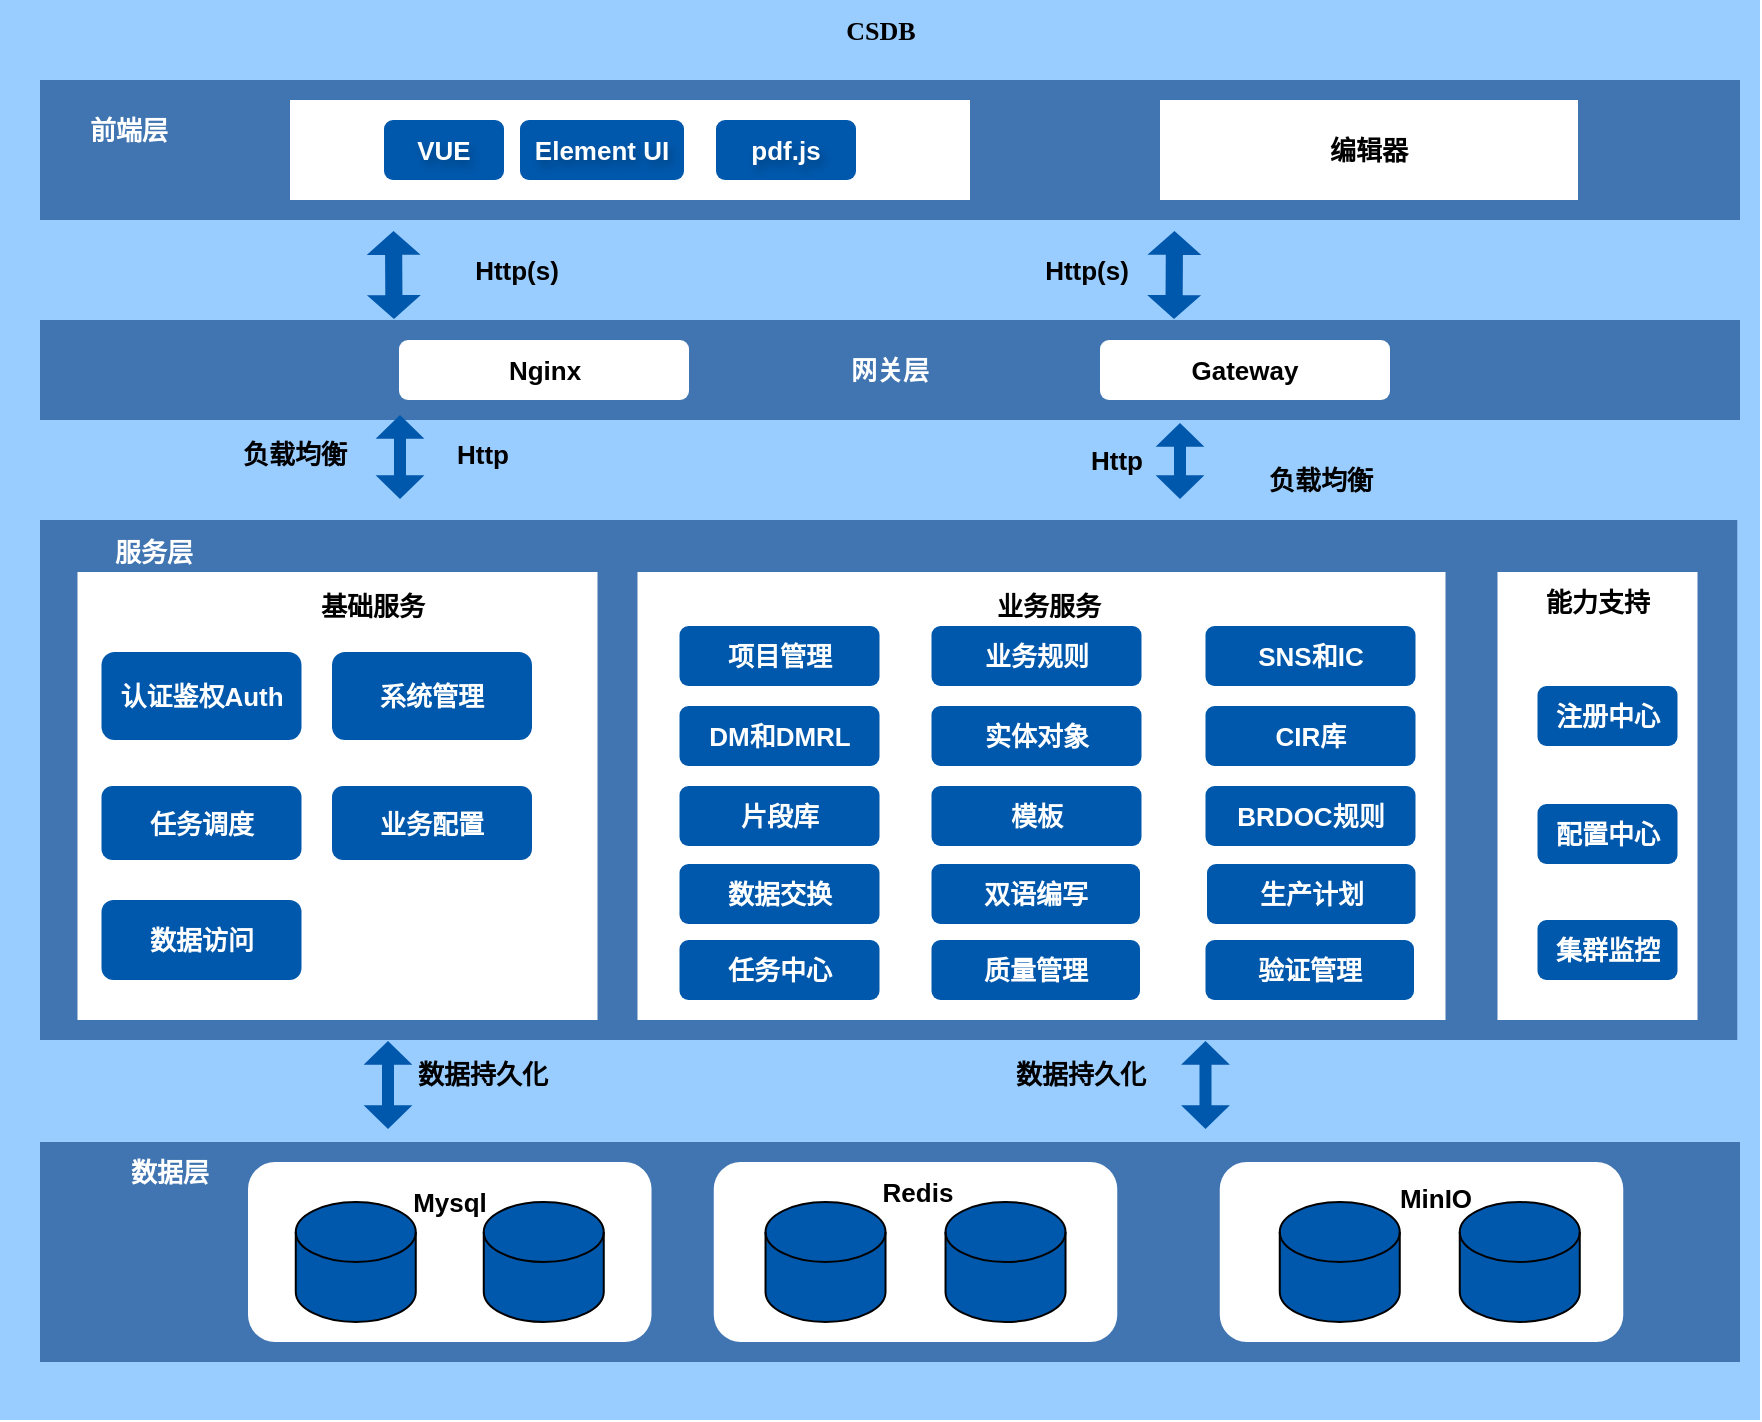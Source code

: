 <mxfile version="26.0.2">
  <diagram name="第 1 页" id="zqUAOEaz19EFo88n6Xfu">
    <mxGraphModel dx="910" dy="490" grid="1" gridSize="10" guides="1" tooltips="1" connect="1" arrows="1" fold="1" page="1" pageScale="1" pageWidth="827" pageHeight="1169" math="0" shadow="0">
      <root>
        <mxCell id="0" />
        <mxCell id="1" parent="0" />
        <mxCell id="J7e16loEIpS3EIJHLEXg-1" value="" style="rounded=0;whiteSpace=wrap;html=1;fillColor=#99CCFF;strokeColor=none;" parent="1" vertex="1">
          <mxGeometry x="50" y="130" width="880" height="710" as="geometry" />
        </mxCell>
        <mxCell id="J7e16loEIpS3EIJHLEXg-89" value="" style="rounded=0;whiteSpace=wrap;html=1;fillColor=#4175B1;strokeColor=none;" parent="1" vertex="1">
          <mxGeometry x="70" y="390" width="848.63" height="260" as="geometry" />
        </mxCell>
        <mxCell id="J7e16loEIpS3EIJHLEXg-3" value="" style="rounded=0;whiteSpace=wrap;html=1;fillColor=#4175B1;strokeColor=none;" parent="1" vertex="1">
          <mxGeometry x="70" y="701" width="850" height="110" as="geometry" />
        </mxCell>
        <mxCell id="J7e16loEIpS3EIJHLEXg-75" value="" style="rounded=1;whiteSpace=wrap;html=1;dashed=1;fontStyle=1;fontSize=13;fillColor=#FFFFFF;strokeColor=none;" parent="1" vertex="1">
          <mxGeometry x="174.01" y="711" width="201.75" height="90" as="geometry" />
        </mxCell>
        <mxCell id="J7e16loEIpS3EIJHLEXg-7" value="" style="rounded=0;whiteSpace=wrap;html=1;fontStyle=1;fontSize=13;fillColor=#FFFFFF;strokeColor=none;" parent="1" vertex="1">
          <mxGeometry x="88.75" y="416" width="260" height="224" as="geometry" />
        </mxCell>
        <mxCell id="J7e16loEIpS3EIJHLEXg-13" value="" style="rounded=0;whiteSpace=wrap;html=1;fontStyle=1;fontSize=13;fillColor=#FFFFFF;strokeColor=none;" parent="1" vertex="1">
          <mxGeometry x="798.75" y="416" width="100" height="224" as="geometry" />
        </mxCell>
        <mxCell id="J7e16loEIpS3EIJHLEXg-14" value="注册中心" style="rounded=1;whiteSpace=wrap;html=1;fontStyle=1;fontSize=13;strokeColor=none;fillColor=#0058AC;fontColor=#FFFFFF;" parent="1" vertex="1">
          <mxGeometry x="818.75" y="473" width="70" height="30" as="geometry" />
        </mxCell>
        <mxCell id="J7e16loEIpS3EIJHLEXg-15" value="配置中心" style="rounded=1;whiteSpace=wrap;html=1;fontStyle=1;fontSize=13;strokeColor=none;fillColor=#0058AC;fontColor=#FFFFFF;" parent="1" vertex="1">
          <mxGeometry x="818.75" y="532" width="70" height="30" as="geometry" />
        </mxCell>
        <mxCell id="J7e16loEIpS3EIJHLEXg-16" value="集群监控" style="rounded=1;whiteSpace=wrap;html=1;fontStyle=1;fontSize=13;strokeColor=none;fillColor=#0058AC;fontColor=#FFFFFF;" parent="1" vertex="1">
          <mxGeometry x="818.75" y="590" width="70" height="30" as="geometry" />
        </mxCell>
        <mxCell id="J7e16loEIpS3EIJHLEXg-18" value="数据层" style="text;html=1;align=center;verticalAlign=middle;whiteSpace=wrap;rounded=0;fontStyle=1;fontSize=13;strokeColor=none;fontColor=#FFFFFF;" parent="1" vertex="1">
          <mxGeometry x="104.63" y="701" width="60" height="30" as="geometry" />
        </mxCell>
        <mxCell id="J7e16loEIpS3EIJHLEXg-19" value="" style="shape=cylinder3;whiteSpace=wrap;html=1;boundedLbl=1;backgroundOutline=1;size=15;fontStyle=1;fontSize=13;strokeColor=default;fillColor=#0058AC;" parent="1" vertex="1">
          <mxGeometry x="197.88" y="731" width="60" height="60" as="geometry" />
        </mxCell>
        <mxCell id="J7e16loEIpS3EIJHLEXg-22" value="" style="shape=cylinder3;whiteSpace=wrap;html=1;boundedLbl=1;backgroundOutline=1;size=15;fontStyle=1;fontSize=13;strokeColor=default;fillColor=#0058AC;" parent="1" vertex="1">
          <mxGeometry x="291.88" y="731" width="60" height="60" as="geometry" />
        </mxCell>
        <mxCell id="J7e16loEIpS3EIJHLEXg-25" value="基础服务" style="text;html=1;align=center;verticalAlign=middle;resizable=0;points=[];autosize=1;strokeColor=none;fillColor=none;fontStyle=1;fontSize=13;" parent="1" vertex="1">
          <mxGeometry x="195.75" y="418" width="80" height="30" as="geometry" />
        </mxCell>
        <mxCell id="J7e16loEIpS3EIJHLEXg-28" value="认证鉴权Auth" style="rounded=1;whiteSpace=wrap;html=1;fontStyle=1;fontSize=13;strokeColor=none;fillColor=#0058AC;fontColor=#FFFFFF;" parent="1" vertex="1">
          <mxGeometry x="100.75" y="456" width="100" height="44" as="geometry" />
        </mxCell>
        <mxCell id="J7e16loEIpS3EIJHLEXg-29" value="任务调度" style="rounded=1;whiteSpace=wrap;html=1;fontStyle=1;fontSize=13;strokeColor=none;fillColor=#0058AC;fontColor=#FFFFFF;" parent="1" vertex="1">
          <mxGeometry x="100.75" y="523" width="100" height="37" as="geometry" />
        </mxCell>
        <mxCell id="J7e16loEIpS3EIJHLEXg-30" value="数据访问" style="rounded=1;whiteSpace=wrap;html=1;fontStyle=1;fontSize=13;strokeColor=none;fillColor=#0058AC;fontColor=#FFFFFF;" parent="1" vertex="1">
          <mxGeometry x="100.75" y="580" width="100" height="40" as="geometry" />
        </mxCell>
        <mxCell id="J7e16loEIpS3EIJHLEXg-31" value="" style="rounded=0;whiteSpace=wrap;html=1;fontStyle=1;fontSize=13;fillColor=#FFFFFF;strokeColor=none;" parent="1" vertex="1">
          <mxGeometry x="368.75" y="416" width="404" height="224" as="geometry" />
        </mxCell>
        <mxCell id="J7e16loEIpS3EIJHLEXg-32" value="业务服务" style="text;html=1;align=center;verticalAlign=middle;resizable=0;points=[];autosize=1;strokeColor=none;fillColor=none;fontStyle=1;fontSize=13;" parent="1" vertex="1">
          <mxGeometry x="533.75" y="418" width="80" height="30" as="geometry" />
        </mxCell>
        <mxCell id="J7e16loEIpS3EIJHLEXg-33" value="项目管理" style="rounded=1;whiteSpace=wrap;html=1;fontStyle=1;fontSize=13;strokeColor=none;fillColor=#0058AC;fontColor=#FFFFFF;" parent="1" vertex="1">
          <mxGeometry x="389.75" y="443" width="100" height="30" as="geometry" />
        </mxCell>
        <mxCell id="J7e16loEIpS3EIJHLEXg-34" value="DM和DMRL" style="rounded=1;whiteSpace=wrap;html=1;fontStyle=1;fontSize=13;strokeColor=none;fillColor=#0058AC;fontColor=#FFFFFF;" parent="1" vertex="1">
          <mxGeometry x="389.75" y="483" width="100" height="30" as="geometry" />
        </mxCell>
        <mxCell id="J7e16loEIpS3EIJHLEXg-35" value="片段库" style="rounded=1;whiteSpace=wrap;html=1;fontStyle=1;fontSize=13;strokeColor=none;fillColor=#0058AC;fontColor=#FFFFFF;" parent="1" vertex="1">
          <mxGeometry x="389.75" y="523" width="100" height="30" as="geometry" />
        </mxCell>
        <mxCell id="J7e16loEIpS3EIJHLEXg-36" value="业务规则" style="rounded=1;whiteSpace=wrap;html=1;fontStyle=1;fontSize=13;strokeColor=none;fillColor=#0058AC;fontColor=#FFFFFF;" parent="1" vertex="1">
          <mxGeometry x="515.75" y="443" width="105" height="30" as="geometry" />
        </mxCell>
        <mxCell id="J7e16loEIpS3EIJHLEXg-37" value="实体对象" style="rounded=1;whiteSpace=wrap;html=1;fontStyle=1;fontSize=13;strokeColor=none;fillColor=#0058AC;fontColor=#FFFFFF;" parent="1" vertex="1">
          <mxGeometry x="515.75" y="483" width="105" height="30" as="geometry" />
        </mxCell>
        <mxCell id="J7e16loEIpS3EIJHLEXg-38" value="模板" style="rounded=1;whiteSpace=wrap;html=1;fontStyle=1;fontSize=13;strokeColor=none;fillColor=#0058AC;fontColor=#FFFFFF;" parent="1" vertex="1">
          <mxGeometry x="515.75" y="523" width="105" height="30" as="geometry" />
        </mxCell>
        <mxCell id="J7e16loEIpS3EIJHLEXg-39" value="系统管理" style="rounded=1;whiteSpace=wrap;html=1;fontStyle=1;fontSize=13;strokeColor=none;fillColor=#0058AC;fontColor=#FFFFFF;" parent="1" vertex="1">
          <mxGeometry x="216" y="456" width="100" height="44" as="geometry" />
        </mxCell>
        <mxCell id="J7e16loEIpS3EIJHLEXg-40" value="业务配置" style="rounded=1;whiteSpace=wrap;html=1;fontStyle=1;fontSize=13;strokeColor=none;fillColor=#0058AC;fontColor=#FFFFFF;" parent="1" vertex="1">
          <mxGeometry x="216" y="523" width="100" height="37" as="geometry" />
        </mxCell>
        <mxCell id="J7e16loEIpS3EIJHLEXg-42" value="SNS和IC" style="rounded=1;whiteSpace=wrap;html=1;fontStyle=1;fontSize=13;strokeColor=none;fillColor=#0058AC;fontColor=#FFFFFF;" parent="1" vertex="1">
          <mxGeometry x="652.75" y="443" width="105" height="30" as="geometry" />
        </mxCell>
        <mxCell id="J7e16loEIpS3EIJHLEXg-44" value="CIR库" style="rounded=1;whiteSpace=wrap;html=1;fontStyle=1;fontSize=13;strokeColor=none;fillColor=#0058AC;fontColor=#FFFFFF;" parent="1" vertex="1">
          <mxGeometry x="652.75" y="483" width="105" height="30" as="geometry" />
        </mxCell>
        <mxCell id="J7e16loEIpS3EIJHLEXg-45" value="BRDOC规则" style="rounded=1;whiteSpace=wrap;html=1;fontStyle=1;fontSize=13;strokeColor=none;fillColor=#0058AC;fontColor=#FFFFFF;" parent="1" vertex="1">
          <mxGeometry x="652.75" y="523" width="105" height="30" as="geometry" />
        </mxCell>
        <mxCell id="J7e16loEIpS3EIJHLEXg-48" value="能力支持" style="text;html=1;align=center;verticalAlign=middle;whiteSpace=wrap;rounded=0;fontStyle=1;fontSize=13;strokeColor=none;" parent="1" vertex="1">
          <mxGeometry x="818.75" y="416" width="60" height="30" as="geometry" />
        </mxCell>
        <mxCell id="J7e16loEIpS3EIJHLEXg-49" value="&lt;font color=&quot;#ffffff&quot;&gt;网关层&lt;/font&gt;" style="rounded=0;whiteSpace=wrap;html=1;fontStyle=1;fontSize=13;fillColor=#4175B1;strokeColor=none;" parent="1" vertex="1">
          <mxGeometry x="70" y="290" width="850" height="50" as="geometry" />
        </mxCell>
        <mxCell id="J7e16loEIpS3EIJHLEXg-50" value="" style="rounded=0;whiteSpace=wrap;html=1;fillColor=#4175B1;fontStyle=1;fontSize=13;strokeColor=none;" parent="1" vertex="1">
          <mxGeometry x="70" y="170" width="850" height="70" as="geometry" />
        </mxCell>
        <mxCell id="J7e16loEIpS3EIJHLEXg-53" value="前端层" style="text;html=1;align=center;verticalAlign=middle;resizable=0;points=[];autosize=1;strokeColor=none;fillColor=none;fontColor=#FFFFFF;fontStyle=1;fontSize=13;" parent="1" vertex="1">
          <mxGeometry x="83.75" y="180" width="60" height="30" as="geometry" />
        </mxCell>
        <mxCell id="J7e16loEIpS3EIJHLEXg-55" value="" style="rounded=0;whiteSpace=wrap;html=1;fillColor=#FFFFFF;fontStyle=1;fontSize=13;strokeColor=none;" parent="1" vertex="1">
          <mxGeometry x="195" y="180" width="340" height="50" as="geometry" />
        </mxCell>
        <mxCell id="J7e16loEIpS3EIJHLEXg-56" value="web" style="text;html=1;align=center;verticalAlign=middle;whiteSpace=wrap;rounded=0;fontStyle=1;fontSize=13;fontColor=#FFFFFF;strokeColor=none;" parent="1" vertex="1">
          <mxGeometry x="190" y="180" width="60" height="30" as="geometry" />
        </mxCell>
        <mxCell id="J7e16loEIpS3EIJHLEXg-57" value="编辑器" style="rounded=0;whiteSpace=wrap;html=1;fontStyle=1;fontSize=13;fillColor=default;strokeColor=none;" parent="1" vertex="1">
          <mxGeometry x="630" y="180" width="209" height="50" as="geometry" />
        </mxCell>
        <mxCell id="J7e16loEIpS3EIJHLEXg-59" value="VUE" style="rounded=1;whiteSpace=wrap;html=1;fontStyle=1;fontSize=13;strokeColor=none;fillColor=#0058AC;textShadow=1;fontColor=#FFFFFF;" parent="1" vertex="1">
          <mxGeometry x="242" y="190" width="60" height="30" as="geometry" />
        </mxCell>
        <mxCell id="J7e16loEIpS3EIJHLEXg-60" value="Element UI" style="rounded=1;whiteSpace=wrap;html=1;fontStyle=1;fontSize=13;strokeColor=none;fillColor=#0058AC;textShadow=1;fontColor=#FFFFFF;" parent="1" vertex="1">
          <mxGeometry x="310" y="190" width="82" height="30" as="geometry" />
        </mxCell>
        <mxCell id="J7e16loEIpS3EIJHLEXg-61" value="pdf.js" style="rounded=1;whiteSpace=wrap;html=1;fontStyle=1;fontSize=13;strokeColor=none;fillColor=#0058AC;textShadow=1;fontColor=#FFFFFF;" parent="1" vertex="1">
          <mxGeometry x="408" y="190" width="70" height="30" as="geometry" />
        </mxCell>
        <mxCell id="J7e16loEIpS3EIJHLEXg-62" value="" style="shape=flexArrow;endArrow=classic;startArrow=classic;html=1;rounded=0;width=8.571;startSize=3.64;endSize=3.64;endWidth=17.388;startWidth=17.388;fontStyle=1;fontSize=13;strokeColor=none;fillColor=#0058AC;" parent="1" edge="1">
          <mxGeometry width="100" height="100" relative="1" as="geometry">
            <mxPoint x="247" y="290" as="sourcePoint" />
            <mxPoint x="246.75" y="245" as="targetPoint" />
          </mxGeometry>
        </mxCell>
        <mxCell id="J7e16loEIpS3EIJHLEXg-63" value="" style="shape=flexArrow;endArrow=classic;startArrow=classic;html=1;rounded=0;width=8.571;startSize=3.64;endSize=3.64;endWidth=17.388;startWidth=17.388;fontStyle=1;fontSize=13;strokeColor=none;fillColor=#0058AC;" parent="1" edge="1">
          <mxGeometry width="100" height="100" relative="1" as="geometry">
            <mxPoint x="637" y="290" as="sourcePoint" />
            <mxPoint x="637.25" y="245" as="targetPoint" />
          </mxGeometry>
        </mxCell>
        <mxCell id="J7e16loEIpS3EIJHLEXg-64" value="Http(s)" style="text;html=1;align=center;verticalAlign=middle;resizable=0;points=[];autosize=1;strokeColor=none;fillColor=none;fontStyle=1;fontSize=13;" parent="1" vertex="1">
          <mxGeometry x="278.25" y="250" width="60" height="30" as="geometry" />
        </mxCell>
        <mxCell id="J7e16loEIpS3EIJHLEXg-65" value="Http(s)" style="text;html=1;align=center;verticalAlign=middle;resizable=0;points=[];autosize=1;strokeColor=none;fillColor=none;fontStyle=1;fontSize=13;" parent="1" vertex="1">
          <mxGeometry x="563.25" y="250" width="60" height="30" as="geometry" />
        </mxCell>
        <mxCell id="J7e16loEIpS3EIJHLEXg-66" value="" style="shape=flexArrow;endArrow=classic;startArrow=classic;html=1;rounded=0;width=6;startSize=3.64;endSize=3.64;endWidth=17.388;startWidth=17.388;entryX=0.197;entryY=0.995;entryDx=0;entryDy=0;entryPerimeter=0;fontStyle=1;fontSize=13;strokeColor=none;fillColor=#0058AC;" parent="1" edge="1">
          <mxGeometry width="100" height="100" relative="1" as="geometry">
            <mxPoint x="250" y="380" as="sourcePoint" />
            <mxPoint x="249.996" y="337.0" as="targetPoint" />
          </mxGeometry>
        </mxCell>
        <mxCell id="J7e16loEIpS3EIJHLEXg-67" value="" style="shape=flexArrow;endArrow=classic;startArrow=classic;html=1;rounded=0;width=6;startSize=3.64;endSize=3.64;endWidth=17.388;startWidth=17.388;entryX=0.217;entryY=1.055;entryDx=0;entryDy=0;entryPerimeter=0;fontStyle=1;fontSize=13;strokeColor=none;fillColor=#0058AC;" parent="1" edge="1">
          <mxGeometry width="100" height="100" relative="1" as="geometry">
            <mxPoint x="640" y="380" as="sourcePoint" />
            <mxPoint x="640" y="341" as="targetPoint" />
          </mxGeometry>
        </mxCell>
        <mxCell id="J7e16loEIpS3EIJHLEXg-68" value="Http" style="text;html=1;align=center;verticalAlign=middle;resizable=0;points=[];autosize=1;strokeColor=none;fillColor=none;fontStyle=1;fontSize=13;" parent="1" vertex="1">
          <mxGeometry x="266" y="342" width="50" height="30" as="geometry" />
        </mxCell>
        <mxCell id="J7e16loEIpS3EIJHLEXg-69" value="Http" style="text;html=1;align=center;verticalAlign=middle;resizable=0;points=[];autosize=1;strokeColor=none;fillColor=none;fontStyle=1;fontSize=13;" parent="1" vertex="1">
          <mxGeometry x="582.76" y="345" width="50" height="30" as="geometry" />
        </mxCell>
        <mxCell id="J7e16loEIpS3EIJHLEXg-70" value="负载均衡" style="text;html=1;align=center;verticalAlign=middle;resizable=0;points=[];autosize=1;strokeColor=none;fillColor=none;fontStyle=1;fontSize=13;" parent="1" vertex="1">
          <mxGeometry x="157.25" y="342" width="80" height="30" as="geometry" />
        </mxCell>
        <mxCell id="J7e16loEIpS3EIJHLEXg-78" value="" style="rounded=1;whiteSpace=wrap;html=1;dashed=1;fontStyle=1;fontSize=13;fillColor=#FFFFFF;strokeColor=none;" parent="1" vertex="1">
          <mxGeometry x="406.88" y="711" width="201.75" height="90" as="geometry" />
        </mxCell>
        <mxCell id="J7e16loEIpS3EIJHLEXg-71" value="负载均衡" style="text;html=1;align=center;verticalAlign=middle;resizable=0;points=[];autosize=1;strokeColor=none;fillColor=none;fontStyle=1;fontSize=13;" parent="1" vertex="1">
          <mxGeometry x="670" y="355" width="80" height="30" as="geometry" />
        </mxCell>
        <mxCell id="J7e16loEIpS3EIJHLEXg-74" value="CSDB" style="text;html=1;align=center;verticalAlign=middle;resizable=0;points=[];autosize=1;strokeColor=none;fillColor=none;fontStyle=1;fontFamily=Garamond;fontSize=13;" parent="1" vertex="1">
          <mxGeometry x="460" y="130" width="60" height="30" as="geometry" />
        </mxCell>
        <mxCell id="J7e16loEIpS3EIJHLEXg-77" value="Mysql" style="text;html=1;align=center;verticalAlign=middle;whiteSpace=wrap;rounded=0;fontStyle=1;fontSize=13;strokeColor=none;fontColor=#000000;" parent="1" vertex="1">
          <mxGeometry x="244.88" y="716" width="60" height="30" as="geometry" />
        </mxCell>
        <mxCell id="J7e16loEIpS3EIJHLEXg-20" value="" style="shape=cylinder3;whiteSpace=wrap;html=1;boundedLbl=1;backgroundOutline=1;size=15;fontStyle=1;fontSize=13;strokeColor=default;fillColor=#0058AC;" parent="1" vertex="1">
          <mxGeometry x="432.76" y="731" width="60" height="60" as="geometry" />
        </mxCell>
        <mxCell id="J7e16loEIpS3EIJHLEXg-23" value="" style="shape=cylinder3;whiteSpace=wrap;html=1;boundedLbl=1;backgroundOutline=1;size=15;fontStyle=1;fontSize=13;strokeColor=default;fillColor=#0058AC;" parent="1" vertex="1">
          <mxGeometry x="522.76" y="731" width="60" height="60" as="geometry" />
        </mxCell>
        <mxCell id="J7e16loEIpS3EIJHLEXg-79" value="Redis" style="text;html=1;align=center;verticalAlign=middle;whiteSpace=wrap;rounded=0;fontStyle=1;fontSize=13;strokeColor=none;fontColor=#000000;" parent="1" vertex="1">
          <mxGeometry x="478.63" y="711" width="60" height="30" as="geometry" />
        </mxCell>
        <mxCell id="J7e16loEIpS3EIJHLEXg-80" value="" style="rounded=1;whiteSpace=wrap;html=1;dashed=1;fontStyle=1;fontSize=13;fillColor=#FFFFFF;strokeColor=none;" parent="1" vertex="1">
          <mxGeometry x="659.88" y="711" width="201.75" height="90" as="geometry" />
        </mxCell>
        <mxCell id="J7e16loEIpS3EIJHLEXg-81" value="MinIO" style="text;html=1;align=center;verticalAlign=middle;whiteSpace=wrap;rounded=0;fontStyle=1;fontSize=13;strokeColor=none;fontColor=#000000;" parent="1" vertex="1">
          <mxGeometry x="737.63" y="714" width="60" height="30" as="geometry" />
        </mxCell>
        <mxCell id="J7e16loEIpS3EIJHLEXg-21" value="" style="shape=cylinder3;whiteSpace=wrap;html=1;boundedLbl=1;backgroundOutline=1;size=15;fontStyle=1;fontSize=13;strokeColor=default;fillColor=#0058AC;" parent="1" vertex="1">
          <mxGeometry x="689.88" y="731" width="60" height="60" as="geometry" />
        </mxCell>
        <mxCell id="J7e16loEIpS3EIJHLEXg-24" value="" style="shape=cylinder3;whiteSpace=wrap;html=1;boundedLbl=1;backgroundOutline=1;size=15;fontStyle=1;fontSize=13;strokeColor=default;fillColor=#0058AC;" parent="1" vertex="1">
          <mxGeometry x="779.88" y="731" width="60" height="60" as="geometry" />
        </mxCell>
        <mxCell id="J7e16loEIpS3EIJHLEXg-82" value="" style="shape=flexArrow;endArrow=classic;startArrow=classic;html=1;rounded=0;width=6;startSize=3.64;endSize=3.64;endWidth=17.388;startWidth=17.388;entryX=0.197;entryY=0.995;entryDx=0;entryDy=0;entryPerimeter=0;fontStyle=1;fontSize=13;strokeColor=none;fillColor=#0058AC;" parent="1" edge="1">
          <mxGeometry width="100" height="100" relative="1" as="geometry">
            <mxPoint x="244" y="695" as="sourcePoint" />
            <mxPoint x="243.996" y="650" as="targetPoint" />
          </mxGeometry>
        </mxCell>
        <mxCell id="J7e16loEIpS3EIJHLEXg-83" value="" style="shape=flexArrow;endArrow=classic;startArrow=classic;html=1;rounded=0;width=6;startSize=3.64;endSize=3.64;endWidth=17.388;startWidth=17.388;entryX=0.197;entryY=0.995;entryDx=0;entryDy=0;entryPerimeter=0;fontStyle=1;fontSize=13;strokeColor=none;fillColor=#0058AC;" parent="1" edge="1">
          <mxGeometry width="100" height="100" relative="1" as="geometry">
            <mxPoint x="652.75" y="695" as="sourcePoint" />
            <mxPoint x="652.746" y="650" as="targetPoint" />
          </mxGeometry>
        </mxCell>
        <mxCell id="J7e16loEIpS3EIJHLEXg-84" value="数据持久化" style="text;html=1;align=center;verticalAlign=middle;resizable=0;points=[];autosize=1;strokeColor=none;fillColor=none;fontStyle=1;fontSize=13;" parent="1" vertex="1">
          <mxGeometry x="246" y="652" width="90" height="30" as="geometry" />
        </mxCell>
        <mxCell id="J7e16loEIpS3EIJHLEXg-85" value="数据持久化" style="text;html=1;align=center;verticalAlign=middle;resizable=0;points=[];autosize=1;strokeColor=none;fillColor=none;fontStyle=1;fontSize=13;" parent="1" vertex="1">
          <mxGeometry x="545" y="652" width="90" height="30" as="geometry" />
        </mxCell>
        <mxCell id="J7e16loEIpS3EIJHLEXg-86" value="Nginx" style="rounded=1;whiteSpace=wrap;html=1;fontStyle=1;fontSize=13;strokeColor=none;" parent="1" vertex="1">
          <mxGeometry x="249.5" y="300" width="145" height="30" as="geometry" />
        </mxCell>
        <mxCell id="J7e16loEIpS3EIJHLEXg-87" value="Gateway" style="rounded=1;whiteSpace=wrap;html=1;fontStyle=1;fontSize=13;strokeColor=none;" parent="1" vertex="1">
          <mxGeometry x="600" y="300" width="145" height="30" as="geometry" />
        </mxCell>
        <mxCell id="J7e16loEIpS3EIJHLEXg-95" value="服务层" style="text;html=1;align=center;verticalAlign=middle;whiteSpace=wrap;rounded=0;fontStyle=1;fontSize=13;strokeColor=none;fontColor=#FFFFFF;" parent="1" vertex="1">
          <mxGeometry x="97.25" y="391" width="60" height="30" as="geometry" />
        </mxCell>
        <mxCell id="DDWLqM0G205vbBxCOY02-1" style="edgeStyle=orthogonalEdgeStyle;rounded=0;orthogonalLoop=1;jettySize=auto;html=1;exitX=0.5;exitY=1;exitDx=0;exitDy=0;" edge="1" parent="1" source="J7e16loEIpS3EIJHLEXg-34" target="J7e16loEIpS3EIJHLEXg-34">
          <mxGeometry relative="1" as="geometry" />
        </mxCell>
        <mxCell id="DDWLqM0G205vbBxCOY02-2" value="数据交换" style="rounded=1;whiteSpace=wrap;html=1;fontStyle=1;fontSize=13;strokeColor=none;fillColor=#0058AC;fontColor=#FFFFFF;" vertex="1" parent="1">
          <mxGeometry x="389.75" y="562" width="100" height="30" as="geometry" />
        </mxCell>
        <mxCell id="DDWLqM0G205vbBxCOY02-3" value="双语编写" style="rounded=1;whiteSpace=wrap;html=1;fontStyle=1;fontSize=13;strokeColor=none;fillColor=#0058AC;fontColor=#FFFFFF;" vertex="1" parent="1">
          <mxGeometry x="515.75" y="562" width="104.25" height="30" as="geometry" />
        </mxCell>
        <mxCell id="DDWLqM0G205vbBxCOY02-4" value="生产计划" style="rounded=1;whiteSpace=wrap;html=1;fontStyle=1;fontSize=13;strokeColor=none;fillColor=#0058AC;fontColor=#FFFFFF;" vertex="1" parent="1">
          <mxGeometry x="653.5" y="562" width="104.25" height="30" as="geometry" />
        </mxCell>
        <mxCell id="DDWLqM0G205vbBxCOY02-5" value="任务中心" style="rounded=1;whiteSpace=wrap;html=1;fontStyle=1;fontSize=13;strokeColor=none;fillColor=#0058AC;fontColor=#FFFFFF;" vertex="1" parent="1">
          <mxGeometry x="389.75" y="600" width="100" height="30" as="geometry" />
        </mxCell>
        <mxCell id="DDWLqM0G205vbBxCOY02-6" value="质量管理" style="rounded=1;whiteSpace=wrap;html=1;fontStyle=1;fontSize=13;strokeColor=none;fillColor=#0058AC;fontColor=#FFFFFF;" vertex="1" parent="1">
          <mxGeometry x="515.75" y="600" width="104.25" height="30" as="geometry" />
        </mxCell>
        <mxCell id="DDWLqM0G205vbBxCOY02-7" value="验证管理" style="rounded=1;whiteSpace=wrap;html=1;fontStyle=1;fontSize=13;strokeColor=none;fillColor=#0058AC;fontColor=#FFFFFF;" vertex="1" parent="1">
          <mxGeometry x="652.75" y="600" width="104.25" height="30" as="geometry" />
        </mxCell>
      </root>
    </mxGraphModel>
  </diagram>
</mxfile>
